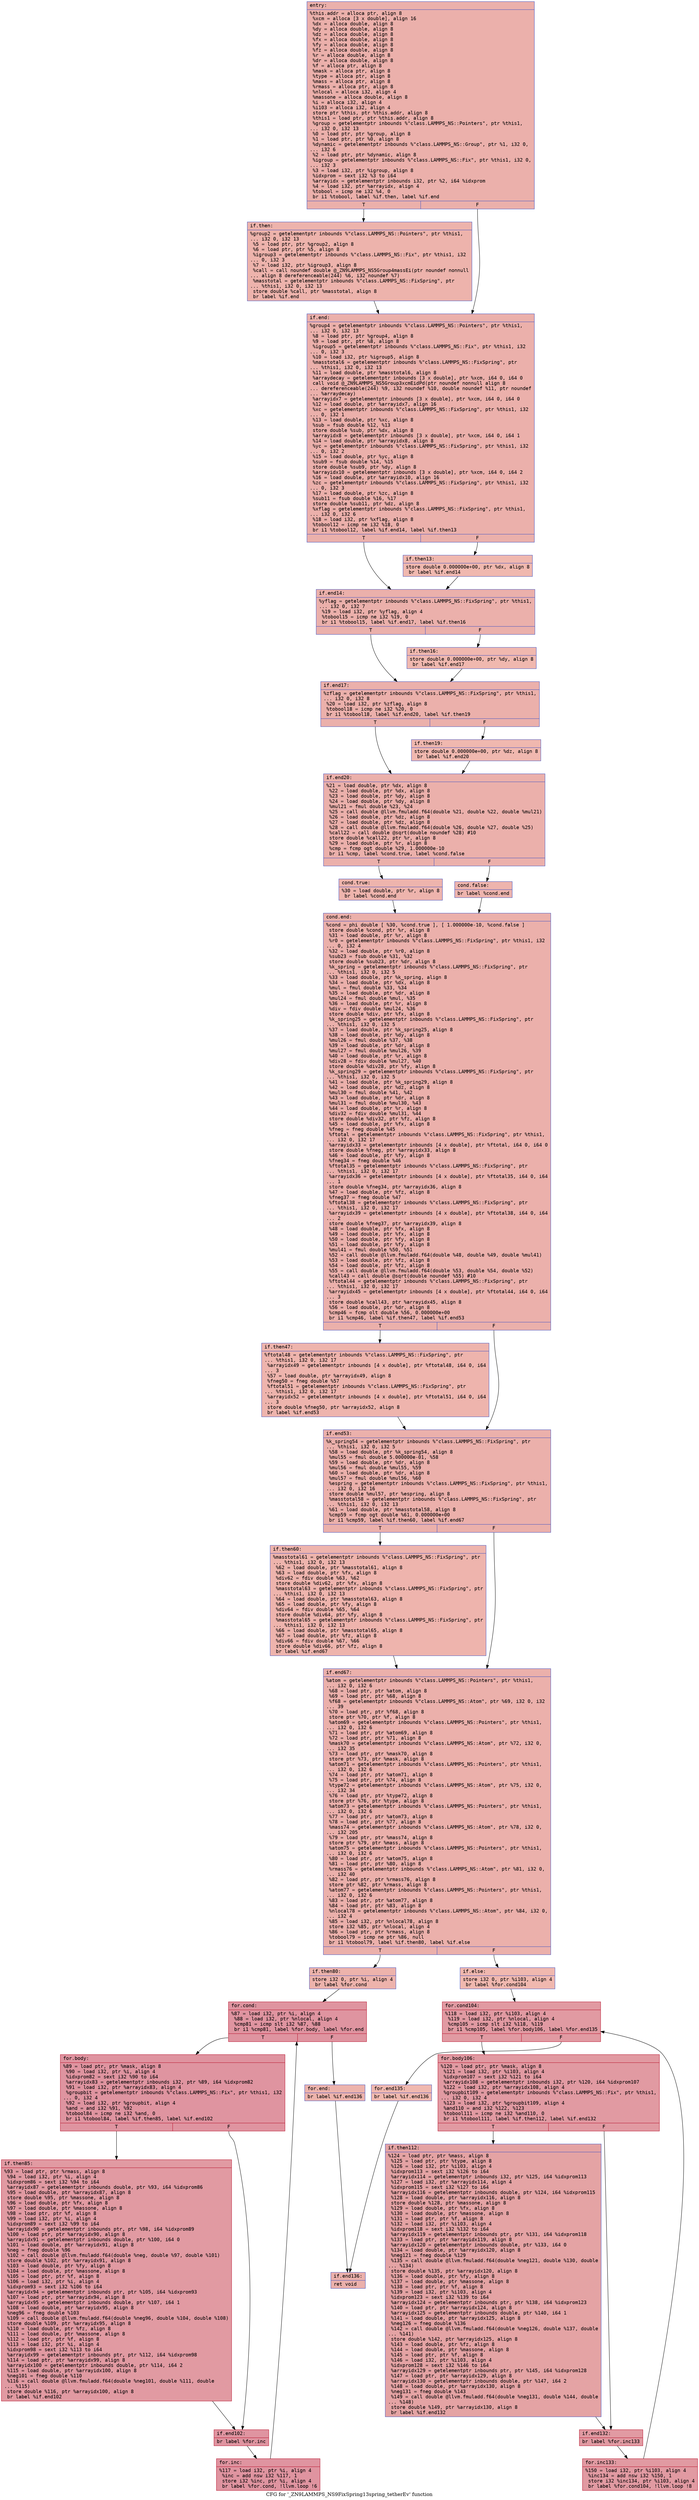 digraph "CFG for '_ZN9LAMMPS_NS9FixSpring13spring_tetherEv' function" {
	label="CFG for '_ZN9LAMMPS_NS9FixSpring13spring_tetherEv' function";

	Node0x5557f29a0540 [shape=record,color="#3d50c3ff", style=filled, fillcolor="#d24b4070" fontname="Courier",label="{entry:\l|  %this.addr = alloca ptr, align 8\l  %xcm = alloca [3 x double], align 16\l  %dx = alloca double, align 8\l  %dy = alloca double, align 8\l  %dz = alloca double, align 8\l  %fx = alloca double, align 8\l  %fy = alloca double, align 8\l  %fz = alloca double, align 8\l  %r = alloca double, align 8\l  %dr = alloca double, align 8\l  %f = alloca ptr, align 8\l  %mask = alloca ptr, align 8\l  %type = alloca ptr, align 8\l  %mass = alloca ptr, align 8\l  %rmass = alloca ptr, align 8\l  %nlocal = alloca i32, align 4\l  %massone = alloca double, align 8\l  %i = alloca i32, align 4\l  %i103 = alloca i32, align 4\l  store ptr %this, ptr %this.addr, align 8\l  %this1 = load ptr, ptr %this.addr, align 8\l  %group = getelementptr inbounds %\"class.LAMMPS_NS::Pointers\", ptr %this1,\l... i32 0, i32 13\l  %0 = load ptr, ptr %group, align 8\l  %1 = load ptr, ptr %0, align 8\l  %dynamic = getelementptr inbounds %\"class.LAMMPS_NS::Group\", ptr %1, i32 0,\l... i32 6\l  %2 = load ptr, ptr %dynamic, align 8\l  %igroup = getelementptr inbounds %\"class.LAMMPS_NS::Fix\", ptr %this1, i32 0,\l... i32 3\l  %3 = load i32, ptr %igroup, align 8\l  %idxprom = sext i32 %3 to i64\l  %arrayidx = getelementptr inbounds i32, ptr %2, i64 %idxprom\l  %4 = load i32, ptr %arrayidx, align 4\l  %tobool = icmp ne i32 %4, 0\l  br i1 %tobool, label %if.then, label %if.end\l|{<s0>T|<s1>F}}"];
	Node0x5557f29a0540:s0 -> Node0x5557f29a1bd0[tooltip="entry -> if.then\nProbability 62.50%" ];
	Node0x5557f29a0540:s1 -> Node0x5557f29a1c20[tooltip="entry -> if.end\nProbability 37.50%" ];
	Node0x5557f29a1bd0 [shape=record,color="#3d50c3ff", style=filled, fillcolor="#d6524470" fontname="Courier",label="{if.then:\l|  %group2 = getelementptr inbounds %\"class.LAMMPS_NS::Pointers\", ptr %this1,\l... i32 0, i32 13\l  %5 = load ptr, ptr %group2, align 8\l  %6 = load ptr, ptr %5, align 8\l  %igroup3 = getelementptr inbounds %\"class.LAMMPS_NS::Fix\", ptr %this1, i32\l... 0, i32 3\l  %7 = load i32, ptr %igroup3, align 8\l  %call = call noundef double @_ZN9LAMMPS_NS5Group4massEi(ptr noundef nonnull\l... align 8 dereferenceable(244) %6, i32 noundef %7)\l  %masstotal = getelementptr inbounds %\"class.LAMMPS_NS::FixSpring\", ptr\l... %this1, i32 0, i32 13\l  store double %call, ptr %masstotal, align 8\l  br label %if.end\l}"];
	Node0x5557f29a1bd0 -> Node0x5557f29a1c20[tooltip="if.then -> if.end\nProbability 100.00%" ];
	Node0x5557f29a1c20 [shape=record,color="#3d50c3ff", style=filled, fillcolor="#d24b4070" fontname="Courier",label="{if.end:\l|  %group4 = getelementptr inbounds %\"class.LAMMPS_NS::Pointers\", ptr %this1,\l... i32 0, i32 13\l  %8 = load ptr, ptr %group4, align 8\l  %9 = load ptr, ptr %8, align 8\l  %igroup5 = getelementptr inbounds %\"class.LAMMPS_NS::Fix\", ptr %this1, i32\l... 0, i32 3\l  %10 = load i32, ptr %igroup5, align 8\l  %masstotal6 = getelementptr inbounds %\"class.LAMMPS_NS::FixSpring\", ptr\l... %this1, i32 0, i32 13\l  %11 = load double, ptr %masstotal6, align 8\l  %arraydecay = getelementptr inbounds [3 x double], ptr %xcm, i64 0, i64 0\l  call void @_ZN9LAMMPS_NS5Group3xcmEidPd(ptr noundef nonnull align 8\l... dereferenceable(244) %9, i32 noundef %10, double noundef %11, ptr noundef\l... %arraydecay)\l  %arrayidx7 = getelementptr inbounds [3 x double], ptr %xcm, i64 0, i64 0\l  %12 = load double, ptr %arrayidx7, align 16\l  %xc = getelementptr inbounds %\"class.LAMMPS_NS::FixSpring\", ptr %this1, i32\l... 0, i32 1\l  %13 = load double, ptr %xc, align 8\l  %sub = fsub double %12, %13\l  store double %sub, ptr %dx, align 8\l  %arrayidx8 = getelementptr inbounds [3 x double], ptr %xcm, i64 0, i64 1\l  %14 = load double, ptr %arrayidx8, align 8\l  %yc = getelementptr inbounds %\"class.LAMMPS_NS::FixSpring\", ptr %this1, i32\l... 0, i32 2\l  %15 = load double, ptr %yc, align 8\l  %sub9 = fsub double %14, %15\l  store double %sub9, ptr %dy, align 8\l  %arrayidx10 = getelementptr inbounds [3 x double], ptr %xcm, i64 0, i64 2\l  %16 = load double, ptr %arrayidx10, align 16\l  %zc = getelementptr inbounds %\"class.LAMMPS_NS::FixSpring\", ptr %this1, i32\l... 0, i32 3\l  %17 = load double, ptr %zc, align 8\l  %sub11 = fsub double %16, %17\l  store double %sub11, ptr %dz, align 8\l  %xflag = getelementptr inbounds %\"class.LAMMPS_NS::FixSpring\", ptr %this1,\l... i32 0, i32 6\l  %18 = load i32, ptr %xflag, align 8\l  %tobool12 = icmp ne i32 %18, 0\l  br i1 %tobool12, label %if.end14, label %if.then13\l|{<s0>T|<s1>F}}"];
	Node0x5557f29a1c20:s0 -> Node0x5557f29a3fd0[tooltip="if.end -> if.end14\nProbability 62.50%" ];
	Node0x5557f29a1c20:s1 -> Node0x5557f29a4050[tooltip="if.end -> if.then13\nProbability 37.50%" ];
	Node0x5557f29a4050 [shape=record,color="#3d50c3ff", style=filled, fillcolor="#dc5d4a70" fontname="Courier",label="{if.then13:\l|  store double 0.000000e+00, ptr %dx, align 8\l  br label %if.end14\l}"];
	Node0x5557f29a4050 -> Node0x5557f29a3fd0[tooltip="if.then13 -> if.end14\nProbability 100.00%" ];
	Node0x5557f29a3fd0 [shape=record,color="#3d50c3ff", style=filled, fillcolor="#d24b4070" fontname="Courier",label="{if.end14:\l|  %yflag = getelementptr inbounds %\"class.LAMMPS_NS::FixSpring\", ptr %this1,\l... i32 0, i32 7\l  %19 = load i32, ptr %yflag, align 4\l  %tobool15 = icmp ne i32 %19, 0\l  br i1 %tobool15, label %if.end17, label %if.then16\l|{<s0>T|<s1>F}}"];
	Node0x5557f29a3fd0:s0 -> Node0x5557f29a4510[tooltip="if.end14 -> if.end17\nProbability 62.50%" ];
	Node0x5557f29a3fd0:s1 -> Node0x5557f29a4590[tooltip="if.end14 -> if.then16\nProbability 37.50%" ];
	Node0x5557f29a4590 [shape=record,color="#3d50c3ff", style=filled, fillcolor="#dc5d4a70" fontname="Courier",label="{if.then16:\l|  store double 0.000000e+00, ptr %dy, align 8\l  br label %if.end17\l}"];
	Node0x5557f29a4590 -> Node0x5557f29a4510[tooltip="if.then16 -> if.end17\nProbability 100.00%" ];
	Node0x5557f29a4510 [shape=record,color="#3d50c3ff", style=filled, fillcolor="#d24b4070" fontname="Courier",label="{if.end17:\l|  %zflag = getelementptr inbounds %\"class.LAMMPS_NS::FixSpring\", ptr %this1,\l... i32 0, i32 8\l  %20 = load i32, ptr %zflag, align 8\l  %tobool18 = icmp ne i32 %20, 0\l  br i1 %tobool18, label %if.end20, label %if.then19\l|{<s0>T|<s1>F}}"];
	Node0x5557f29a4510:s0 -> Node0x5557f29a49f0[tooltip="if.end17 -> if.end20\nProbability 62.50%" ];
	Node0x5557f29a4510:s1 -> Node0x5557f29a4a70[tooltip="if.end17 -> if.then19\nProbability 37.50%" ];
	Node0x5557f29a4a70 [shape=record,color="#3d50c3ff", style=filled, fillcolor="#dc5d4a70" fontname="Courier",label="{if.then19:\l|  store double 0.000000e+00, ptr %dz, align 8\l  br label %if.end20\l}"];
	Node0x5557f29a4a70 -> Node0x5557f29a49f0[tooltip="if.then19 -> if.end20\nProbability 100.00%" ];
	Node0x5557f29a49f0 [shape=record,color="#3d50c3ff", style=filled, fillcolor="#d24b4070" fontname="Courier",label="{if.end20:\l|  %21 = load double, ptr %dx, align 8\l  %22 = load double, ptr %dx, align 8\l  %23 = load double, ptr %dy, align 8\l  %24 = load double, ptr %dy, align 8\l  %mul21 = fmul double %23, %24\l  %25 = call double @llvm.fmuladd.f64(double %21, double %22, double %mul21)\l  %26 = load double, ptr %dz, align 8\l  %27 = load double, ptr %dz, align 8\l  %28 = call double @llvm.fmuladd.f64(double %26, double %27, double %25)\l  %call22 = call double @sqrt(double noundef %28) #10\l  store double %call22, ptr %r, align 8\l  %29 = load double, ptr %r, align 8\l  %cmp = fcmp ogt double %29, 1.000000e-10\l  br i1 %cmp, label %cond.true, label %cond.false\l|{<s0>T|<s1>F}}"];
	Node0x5557f29a49f0:s0 -> Node0x5557f29a5580[tooltip="if.end20 -> cond.true\nProbability 50.00%" ];
	Node0x5557f29a49f0:s1 -> Node0x5557f29a5630[tooltip="if.end20 -> cond.false\nProbability 50.00%" ];
	Node0x5557f29a5580 [shape=record,color="#3d50c3ff", style=filled, fillcolor="#d8564670" fontname="Courier",label="{cond.true:\l|  %30 = load double, ptr %r, align 8\l  br label %cond.end\l}"];
	Node0x5557f29a5580 -> Node0x5557f29a5810[tooltip="cond.true -> cond.end\nProbability 100.00%" ];
	Node0x5557f29a5630 [shape=record,color="#3d50c3ff", style=filled, fillcolor="#d8564670" fontname="Courier",label="{cond.false:\l|  br label %cond.end\l}"];
	Node0x5557f29a5630 -> Node0x5557f29a5810[tooltip="cond.false -> cond.end\nProbability 100.00%" ];
	Node0x5557f29a5810 [shape=record,color="#3d50c3ff", style=filled, fillcolor="#d24b4070" fontname="Courier",label="{cond.end:\l|  %cond = phi double [ %30, %cond.true ], [ 1.000000e-10, %cond.false ]\l  store double %cond, ptr %r, align 8\l  %31 = load double, ptr %r, align 8\l  %r0 = getelementptr inbounds %\"class.LAMMPS_NS::FixSpring\", ptr %this1, i32\l... 0, i32 4\l  %32 = load double, ptr %r0, align 8\l  %sub23 = fsub double %31, %32\l  store double %sub23, ptr %dr, align 8\l  %k_spring = getelementptr inbounds %\"class.LAMMPS_NS::FixSpring\", ptr\l... %this1, i32 0, i32 5\l  %33 = load double, ptr %k_spring, align 8\l  %34 = load double, ptr %dx, align 8\l  %mul = fmul double %33, %34\l  %35 = load double, ptr %dr, align 8\l  %mul24 = fmul double %mul, %35\l  %36 = load double, ptr %r, align 8\l  %div = fdiv double %mul24, %36\l  store double %div, ptr %fx, align 8\l  %k_spring25 = getelementptr inbounds %\"class.LAMMPS_NS::FixSpring\", ptr\l... %this1, i32 0, i32 5\l  %37 = load double, ptr %k_spring25, align 8\l  %38 = load double, ptr %dy, align 8\l  %mul26 = fmul double %37, %38\l  %39 = load double, ptr %dr, align 8\l  %mul27 = fmul double %mul26, %39\l  %40 = load double, ptr %r, align 8\l  %div28 = fdiv double %mul27, %40\l  store double %div28, ptr %fy, align 8\l  %k_spring29 = getelementptr inbounds %\"class.LAMMPS_NS::FixSpring\", ptr\l... %this1, i32 0, i32 5\l  %41 = load double, ptr %k_spring29, align 8\l  %42 = load double, ptr %dz, align 8\l  %mul30 = fmul double %41, %42\l  %43 = load double, ptr %dr, align 8\l  %mul31 = fmul double %mul30, %43\l  %44 = load double, ptr %r, align 8\l  %div32 = fdiv double %mul31, %44\l  store double %div32, ptr %fz, align 8\l  %45 = load double, ptr %fx, align 8\l  %fneg = fneg double %45\l  %ftotal = getelementptr inbounds %\"class.LAMMPS_NS::FixSpring\", ptr %this1,\l... i32 0, i32 17\l  %arrayidx33 = getelementptr inbounds [4 x double], ptr %ftotal, i64 0, i64 0\l  store double %fneg, ptr %arrayidx33, align 8\l  %46 = load double, ptr %fy, align 8\l  %fneg34 = fneg double %46\l  %ftotal35 = getelementptr inbounds %\"class.LAMMPS_NS::FixSpring\", ptr\l... %this1, i32 0, i32 17\l  %arrayidx36 = getelementptr inbounds [4 x double], ptr %ftotal35, i64 0, i64\l... 1\l  store double %fneg34, ptr %arrayidx36, align 8\l  %47 = load double, ptr %fz, align 8\l  %fneg37 = fneg double %47\l  %ftotal38 = getelementptr inbounds %\"class.LAMMPS_NS::FixSpring\", ptr\l... %this1, i32 0, i32 17\l  %arrayidx39 = getelementptr inbounds [4 x double], ptr %ftotal38, i64 0, i64\l... 2\l  store double %fneg37, ptr %arrayidx39, align 8\l  %48 = load double, ptr %fx, align 8\l  %49 = load double, ptr %fx, align 8\l  %50 = load double, ptr %fy, align 8\l  %51 = load double, ptr %fy, align 8\l  %mul41 = fmul double %50, %51\l  %52 = call double @llvm.fmuladd.f64(double %48, double %49, double %mul41)\l  %53 = load double, ptr %fz, align 8\l  %54 = load double, ptr %fz, align 8\l  %55 = call double @llvm.fmuladd.f64(double %53, double %54, double %52)\l  %call43 = call double @sqrt(double noundef %55) #10\l  %ftotal44 = getelementptr inbounds %\"class.LAMMPS_NS::FixSpring\", ptr\l... %this1, i32 0, i32 17\l  %arrayidx45 = getelementptr inbounds [4 x double], ptr %ftotal44, i64 0, i64\l... 3\l  store double %call43, ptr %arrayidx45, align 8\l  %56 = load double, ptr %dr, align 8\l  %cmp46 = fcmp olt double %56, 0.000000e+00\l  br i1 %cmp46, label %if.then47, label %if.end53\l|{<s0>T|<s1>F}}"];
	Node0x5557f29a5810:s0 -> Node0x5557f29a8a20[tooltip="cond.end -> if.then47\nProbability 50.00%" ];
	Node0x5557f29a5810:s1 -> Node0x5557f29a8b00[tooltip="cond.end -> if.end53\nProbability 50.00%" ];
	Node0x5557f29a8a20 [shape=record,color="#3d50c3ff", style=filled, fillcolor="#d8564670" fontname="Courier",label="{if.then47:\l|  %ftotal48 = getelementptr inbounds %\"class.LAMMPS_NS::FixSpring\", ptr\l... %this1, i32 0, i32 17\l  %arrayidx49 = getelementptr inbounds [4 x double], ptr %ftotal48, i64 0, i64\l... 3\l  %57 = load double, ptr %arrayidx49, align 8\l  %fneg50 = fneg double %57\l  %ftotal51 = getelementptr inbounds %\"class.LAMMPS_NS::FixSpring\", ptr\l... %this1, i32 0, i32 17\l  %arrayidx52 = getelementptr inbounds [4 x double], ptr %ftotal51, i64 0, i64\l... 3\l  store double %fneg50, ptr %arrayidx52, align 8\l  br label %if.end53\l}"];
	Node0x5557f29a8a20 -> Node0x5557f29a8b00[tooltip="if.then47 -> if.end53\nProbability 100.00%" ];
	Node0x5557f29a8b00 [shape=record,color="#3d50c3ff", style=filled, fillcolor="#d24b4070" fontname="Courier",label="{if.end53:\l|  %k_spring54 = getelementptr inbounds %\"class.LAMMPS_NS::FixSpring\", ptr\l... %this1, i32 0, i32 5\l  %58 = load double, ptr %k_spring54, align 8\l  %mul55 = fmul double 5.000000e-01, %58\l  %59 = load double, ptr %dr, align 8\l  %mul56 = fmul double %mul55, %59\l  %60 = load double, ptr %dr, align 8\l  %mul57 = fmul double %mul56, %60\l  %espring = getelementptr inbounds %\"class.LAMMPS_NS::FixSpring\", ptr %this1,\l... i32 0, i32 16\l  store double %mul57, ptr %espring, align 8\l  %masstotal58 = getelementptr inbounds %\"class.LAMMPS_NS::FixSpring\", ptr\l... %this1, i32 0, i32 13\l  %61 = load double, ptr %masstotal58, align 8\l  %cmp59 = fcmp ogt double %61, 0.000000e+00\l  br i1 %cmp59, label %if.then60, label %if.end67\l|{<s0>T|<s1>F}}"];
	Node0x5557f29a8b00:s0 -> Node0x5557f29aa0c0[tooltip="if.end53 -> if.then60\nProbability 50.00%" ];
	Node0x5557f29a8b00:s1 -> Node0x5557f29aa140[tooltip="if.end53 -> if.end67\nProbability 50.00%" ];
	Node0x5557f29aa0c0 [shape=record,color="#3d50c3ff", style=filled, fillcolor="#d8564670" fontname="Courier",label="{if.then60:\l|  %masstotal61 = getelementptr inbounds %\"class.LAMMPS_NS::FixSpring\", ptr\l... %this1, i32 0, i32 13\l  %62 = load double, ptr %masstotal61, align 8\l  %63 = load double, ptr %fx, align 8\l  %div62 = fdiv double %63, %62\l  store double %div62, ptr %fx, align 8\l  %masstotal63 = getelementptr inbounds %\"class.LAMMPS_NS::FixSpring\", ptr\l... %this1, i32 0, i32 13\l  %64 = load double, ptr %masstotal63, align 8\l  %65 = load double, ptr %fy, align 8\l  %div64 = fdiv double %65, %64\l  store double %div64, ptr %fy, align 8\l  %masstotal65 = getelementptr inbounds %\"class.LAMMPS_NS::FixSpring\", ptr\l... %this1, i32 0, i32 13\l  %66 = load double, ptr %masstotal65, align 8\l  %67 = load double, ptr %fz, align 8\l  %div66 = fdiv double %67, %66\l  store double %div66, ptr %fz, align 8\l  br label %if.end67\l}"];
	Node0x5557f29aa0c0 -> Node0x5557f29aa140[tooltip="if.then60 -> if.end67\nProbability 100.00%" ];
	Node0x5557f29aa140 [shape=record,color="#3d50c3ff", style=filled, fillcolor="#d24b4070" fontname="Courier",label="{if.end67:\l|  %atom = getelementptr inbounds %\"class.LAMMPS_NS::Pointers\", ptr %this1,\l... i32 0, i32 6\l  %68 = load ptr, ptr %atom, align 8\l  %69 = load ptr, ptr %68, align 8\l  %f68 = getelementptr inbounds %\"class.LAMMPS_NS::Atom\", ptr %69, i32 0, i32\l... 39\l  %70 = load ptr, ptr %f68, align 8\l  store ptr %70, ptr %f, align 8\l  %atom69 = getelementptr inbounds %\"class.LAMMPS_NS::Pointers\", ptr %this1,\l... i32 0, i32 6\l  %71 = load ptr, ptr %atom69, align 8\l  %72 = load ptr, ptr %71, align 8\l  %mask70 = getelementptr inbounds %\"class.LAMMPS_NS::Atom\", ptr %72, i32 0,\l... i32 35\l  %73 = load ptr, ptr %mask70, align 8\l  store ptr %73, ptr %mask, align 8\l  %atom71 = getelementptr inbounds %\"class.LAMMPS_NS::Pointers\", ptr %this1,\l... i32 0, i32 6\l  %74 = load ptr, ptr %atom71, align 8\l  %75 = load ptr, ptr %74, align 8\l  %type72 = getelementptr inbounds %\"class.LAMMPS_NS::Atom\", ptr %75, i32 0,\l... i32 34\l  %76 = load ptr, ptr %type72, align 8\l  store ptr %76, ptr %type, align 8\l  %atom73 = getelementptr inbounds %\"class.LAMMPS_NS::Pointers\", ptr %this1,\l... i32 0, i32 6\l  %77 = load ptr, ptr %atom73, align 8\l  %78 = load ptr, ptr %77, align 8\l  %mass74 = getelementptr inbounds %\"class.LAMMPS_NS::Atom\", ptr %78, i32 0,\l... i32 205\l  %79 = load ptr, ptr %mass74, align 8\l  store ptr %79, ptr %mass, align 8\l  %atom75 = getelementptr inbounds %\"class.LAMMPS_NS::Pointers\", ptr %this1,\l... i32 0, i32 6\l  %80 = load ptr, ptr %atom75, align 8\l  %81 = load ptr, ptr %80, align 8\l  %rmass76 = getelementptr inbounds %\"class.LAMMPS_NS::Atom\", ptr %81, i32 0,\l... i32 40\l  %82 = load ptr, ptr %rmass76, align 8\l  store ptr %82, ptr %rmass, align 8\l  %atom77 = getelementptr inbounds %\"class.LAMMPS_NS::Pointers\", ptr %this1,\l... i32 0, i32 6\l  %83 = load ptr, ptr %atom77, align 8\l  %84 = load ptr, ptr %83, align 8\l  %nlocal78 = getelementptr inbounds %\"class.LAMMPS_NS::Atom\", ptr %84, i32 0,\l... i32 4\l  %85 = load i32, ptr %nlocal78, align 8\l  store i32 %85, ptr %nlocal, align 4\l  %86 = load ptr, ptr %rmass, align 8\l  %tobool79 = icmp ne ptr %86, null\l  br i1 %tobool79, label %if.then80, label %if.else\l|{<s0>T|<s1>F}}"];
	Node0x5557f29aa140:s0 -> Node0x5557f29ac5f0[tooltip="if.end67 -> if.then80\nProbability 62.50%" ];
	Node0x5557f29aa140:s1 -> Node0x5557f29ac670[tooltip="if.end67 -> if.else\nProbability 37.50%" ];
	Node0x5557f29ac5f0 [shape=record,color="#3d50c3ff", style=filled, fillcolor="#d6524470" fontname="Courier",label="{if.then80:\l|  store i32 0, ptr %i, align 4\l  br label %for.cond\l}"];
	Node0x5557f29ac5f0 -> Node0x5557f29ac830[tooltip="if.then80 -> for.cond\nProbability 100.00%" ];
	Node0x5557f29ac830 [shape=record,color="#b70d28ff", style=filled, fillcolor="#b70d2870" fontname="Courier",label="{for.cond:\l|  %87 = load i32, ptr %i, align 4\l  %88 = load i32, ptr %nlocal, align 4\l  %cmp81 = icmp slt i32 %87, %88\l  br i1 %cmp81, label %for.body, label %for.end\l|{<s0>T|<s1>F}}"];
	Node0x5557f29ac830:s0 -> Node0x5557f29acad0[tooltip="for.cond -> for.body\nProbability 96.88%" ];
	Node0x5557f29ac830:s1 -> Node0x5557f29acb50[tooltip="for.cond -> for.end\nProbability 3.12%" ];
	Node0x5557f29acad0 [shape=record,color="#b70d28ff", style=filled, fillcolor="#b70d2870" fontname="Courier",label="{for.body:\l|  %89 = load ptr, ptr %mask, align 8\l  %90 = load i32, ptr %i, align 4\l  %idxprom82 = sext i32 %90 to i64\l  %arrayidx83 = getelementptr inbounds i32, ptr %89, i64 %idxprom82\l  %91 = load i32, ptr %arrayidx83, align 4\l  %groupbit = getelementptr inbounds %\"class.LAMMPS_NS::Fix\", ptr %this1, i32\l... 0, i32 4\l  %92 = load i32, ptr %groupbit, align 4\l  %and = and i32 %91, %92\l  %tobool84 = icmp ne i32 %and, 0\l  br i1 %tobool84, label %if.then85, label %if.end102\l|{<s0>T|<s1>F}}"];
	Node0x5557f29acad0:s0 -> Node0x5557f29ad2a0[tooltip="for.body -> if.then85\nProbability 62.50%" ];
	Node0x5557f29acad0:s1 -> Node0x5557f29ad320[tooltip="for.body -> if.end102\nProbability 37.50%" ];
	Node0x5557f29ad2a0 [shape=record,color="#b70d28ff", style=filled, fillcolor="#bb1b2c70" fontname="Courier",label="{if.then85:\l|  %93 = load ptr, ptr %rmass, align 8\l  %94 = load i32, ptr %i, align 4\l  %idxprom86 = sext i32 %94 to i64\l  %arrayidx87 = getelementptr inbounds double, ptr %93, i64 %idxprom86\l  %95 = load double, ptr %arrayidx87, align 8\l  store double %95, ptr %massone, align 8\l  %96 = load double, ptr %fx, align 8\l  %97 = load double, ptr %massone, align 8\l  %98 = load ptr, ptr %f, align 8\l  %99 = load i32, ptr %i, align 4\l  %idxprom89 = sext i32 %99 to i64\l  %arrayidx90 = getelementptr inbounds ptr, ptr %98, i64 %idxprom89\l  %100 = load ptr, ptr %arrayidx90, align 8\l  %arrayidx91 = getelementptr inbounds double, ptr %100, i64 0\l  %101 = load double, ptr %arrayidx91, align 8\l  %neg = fneg double %96\l  %102 = call double @llvm.fmuladd.f64(double %neg, double %97, double %101)\l  store double %102, ptr %arrayidx91, align 8\l  %103 = load double, ptr %fy, align 8\l  %104 = load double, ptr %massone, align 8\l  %105 = load ptr, ptr %f, align 8\l  %106 = load i32, ptr %i, align 4\l  %idxprom93 = sext i32 %106 to i64\l  %arrayidx94 = getelementptr inbounds ptr, ptr %105, i64 %idxprom93\l  %107 = load ptr, ptr %arrayidx94, align 8\l  %arrayidx95 = getelementptr inbounds double, ptr %107, i64 1\l  %108 = load double, ptr %arrayidx95, align 8\l  %neg96 = fneg double %103\l  %109 = call double @llvm.fmuladd.f64(double %neg96, double %104, double %108)\l  store double %109, ptr %arrayidx95, align 8\l  %110 = load double, ptr %fz, align 8\l  %111 = load double, ptr %massone, align 8\l  %112 = load ptr, ptr %f, align 8\l  %113 = load i32, ptr %i, align 4\l  %idxprom98 = sext i32 %113 to i64\l  %arrayidx99 = getelementptr inbounds ptr, ptr %112, i64 %idxprom98\l  %114 = load ptr, ptr %arrayidx99, align 8\l  %arrayidx100 = getelementptr inbounds double, ptr %114, i64 2\l  %115 = load double, ptr %arrayidx100, align 8\l  %neg101 = fneg double %110\l  %116 = call double @llvm.fmuladd.f64(double %neg101, double %111, double\l... %115)\l  store double %116, ptr %arrayidx100, align 8\l  br label %if.end102\l}"];
	Node0x5557f29ad2a0 -> Node0x5557f29ad320[tooltip="if.then85 -> if.end102\nProbability 100.00%" ];
	Node0x5557f29ad320 [shape=record,color="#b70d28ff", style=filled, fillcolor="#b70d2870" fontname="Courier",label="{if.end102:\l|  br label %for.inc\l}"];
	Node0x5557f29ad320 -> Node0x5557f29af5a0[tooltip="if.end102 -> for.inc\nProbability 100.00%" ];
	Node0x5557f29af5a0 [shape=record,color="#b70d28ff", style=filled, fillcolor="#b70d2870" fontname="Courier",label="{for.inc:\l|  %117 = load i32, ptr %i, align 4\l  %inc = add nsw i32 %117, 1\l  store i32 %inc, ptr %i, align 4\l  br label %for.cond, !llvm.loop !6\l}"];
	Node0x5557f29af5a0 -> Node0x5557f29ac830[tooltip="for.inc -> for.cond\nProbability 100.00%" ];
	Node0x5557f29acb50 [shape=record,color="#3d50c3ff", style=filled, fillcolor="#d6524470" fontname="Courier",label="{for.end:\l|  br label %if.end136\l}"];
	Node0x5557f29acb50 -> Node0x5557f29b03e0[tooltip="for.end -> if.end136\nProbability 100.00%" ];
	Node0x5557f29ac670 [shape=record,color="#3d50c3ff", style=filled, fillcolor="#dc5d4a70" fontname="Courier",label="{if.else:\l|  store i32 0, ptr %i103, align 4\l  br label %for.cond104\l}"];
	Node0x5557f29ac670 -> Node0x5557f29b0540[tooltip="if.else -> for.cond104\nProbability 100.00%" ];
	Node0x5557f29b0540 [shape=record,color="#b70d28ff", style=filled, fillcolor="#bb1b2c70" fontname="Courier",label="{for.cond104:\l|  %118 = load i32, ptr %i103, align 4\l  %119 = load i32, ptr %nlocal, align 4\l  %cmp105 = icmp slt i32 %118, %119\l  br i1 %cmp105, label %for.body106, label %for.end135\l|{<s0>T|<s1>F}}"];
	Node0x5557f29b0540:s0 -> Node0x5557f29b07b0[tooltip="for.cond104 -> for.body106\nProbability 96.88%" ];
	Node0x5557f29b0540:s1 -> Node0x5557f29b0830[tooltip="for.cond104 -> for.end135\nProbability 3.12%" ];
	Node0x5557f29b07b0 [shape=record,color="#b70d28ff", style=filled, fillcolor="#bb1b2c70" fontname="Courier",label="{for.body106:\l|  %120 = load ptr, ptr %mask, align 8\l  %121 = load i32, ptr %i103, align 4\l  %idxprom107 = sext i32 %121 to i64\l  %arrayidx108 = getelementptr inbounds i32, ptr %120, i64 %idxprom107\l  %122 = load i32, ptr %arrayidx108, align 4\l  %groupbit109 = getelementptr inbounds %\"class.LAMMPS_NS::Fix\", ptr %this1,\l... i32 0, i32 4\l  %123 = load i32, ptr %groupbit109, align 4\l  %and110 = and i32 %122, %123\l  %tobool111 = icmp ne i32 %and110, 0\l  br i1 %tobool111, label %if.then112, label %if.end132\l|{<s0>T|<s1>F}}"];
	Node0x5557f29b07b0:s0 -> Node0x5557f29b0f30[tooltip="for.body106 -> if.then112\nProbability 62.50%" ];
	Node0x5557f29b07b0:s1 -> Node0x5557f29b0fb0[tooltip="for.body106 -> if.end132\nProbability 37.50%" ];
	Node0x5557f29b0f30 [shape=record,color="#3d50c3ff", style=filled, fillcolor="#c32e3170" fontname="Courier",label="{if.then112:\l|  %124 = load ptr, ptr %mass, align 8\l  %125 = load ptr, ptr %type, align 8\l  %126 = load i32, ptr %i103, align 4\l  %idxprom113 = sext i32 %126 to i64\l  %arrayidx114 = getelementptr inbounds i32, ptr %125, i64 %idxprom113\l  %127 = load i32, ptr %arrayidx114, align 4\l  %idxprom115 = sext i32 %127 to i64\l  %arrayidx116 = getelementptr inbounds double, ptr %124, i64 %idxprom115\l  %128 = load double, ptr %arrayidx116, align 8\l  store double %128, ptr %massone, align 8\l  %129 = load double, ptr %fx, align 8\l  %130 = load double, ptr %massone, align 8\l  %131 = load ptr, ptr %f, align 8\l  %132 = load i32, ptr %i103, align 4\l  %idxprom118 = sext i32 %132 to i64\l  %arrayidx119 = getelementptr inbounds ptr, ptr %131, i64 %idxprom118\l  %133 = load ptr, ptr %arrayidx119, align 8\l  %arrayidx120 = getelementptr inbounds double, ptr %133, i64 0\l  %134 = load double, ptr %arrayidx120, align 8\l  %neg121 = fneg double %129\l  %135 = call double @llvm.fmuladd.f64(double %neg121, double %130, double\l... %134)\l  store double %135, ptr %arrayidx120, align 8\l  %136 = load double, ptr %fy, align 8\l  %137 = load double, ptr %massone, align 8\l  %138 = load ptr, ptr %f, align 8\l  %139 = load i32, ptr %i103, align 4\l  %idxprom123 = sext i32 %139 to i64\l  %arrayidx124 = getelementptr inbounds ptr, ptr %138, i64 %idxprom123\l  %140 = load ptr, ptr %arrayidx124, align 8\l  %arrayidx125 = getelementptr inbounds double, ptr %140, i64 1\l  %141 = load double, ptr %arrayidx125, align 8\l  %neg126 = fneg double %136\l  %142 = call double @llvm.fmuladd.f64(double %neg126, double %137, double\l... %141)\l  store double %142, ptr %arrayidx125, align 8\l  %143 = load double, ptr %fz, align 8\l  %144 = load double, ptr %massone, align 8\l  %145 = load ptr, ptr %f, align 8\l  %146 = load i32, ptr %i103, align 4\l  %idxprom128 = sext i32 %146 to i64\l  %arrayidx129 = getelementptr inbounds ptr, ptr %145, i64 %idxprom128\l  %147 = load ptr, ptr %arrayidx129, align 8\l  %arrayidx130 = getelementptr inbounds double, ptr %147, i64 2\l  %148 = load double, ptr %arrayidx130, align 8\l  %neg131 = fneg double %143\l  %149 = call double @llvm.fmuladd.f64(double %neg131, double %144, double\l... %148)\l  store double %149, ptr %arrayidx130, align 8\l  br label %if.end132\l}"];
	Node0x5557f29b0f30 -> Node0x5557f29b0fb0[tooltip="if.then112 -> if.end132\nProbability 100.00%" ];
	Node0x5557f29b0fb0 [shape=record,color="#b70d28ff", style=filled, fillcolor="#bb1b2c70" fontname="Courier",label="{if.end132:\l|  br label %for.inc133\l}"];
	Node0x5557f29b0fb0 -> Node0x5557f29b2ed0[tooltip="if.end132 -> for.inc133\nProbability 100.00%" ];
	Node0x5557f29b2ed0 [shape=record,color="#b70d28ff", style=filled, fillcolor="#bb1b2c70" fontname="Courier",label="{for.inc133:\l|  %150 = load i32, ptr %i103, align 4\l  %inc134 = add nsw i32 %150, 1\l  store i32 %inc134, ptr %i103, align 4\l  br label %for.cond104, !llvm.loop !8\l}"];
	Node0x5557f29b2ed0 -> Node0x5557f29b0540[tooltip="for.inc133 -> for.cond104\nProbability 100.00%" ];
	Node0x5557f29b0830 [shape=record,color="#3d50c3ff", style=filled, fillcolor="#dc5d4a70" fontname="Courier",label="{for.end135:\l|  br label %if.end136\l}"];
	Node0x5557f29b0830 -> Node0x5557f29b03e0[tooltip="for.end135 -> if.end136\nProbability 100.00%" ];
	Node0x5557f29b03e0 [shape=record,color="#3d50c3ff", style=filled, fillcolor="#d24b4070" fontname="Courier",label="{if.end136:\l|  ret void\l}"];
}
